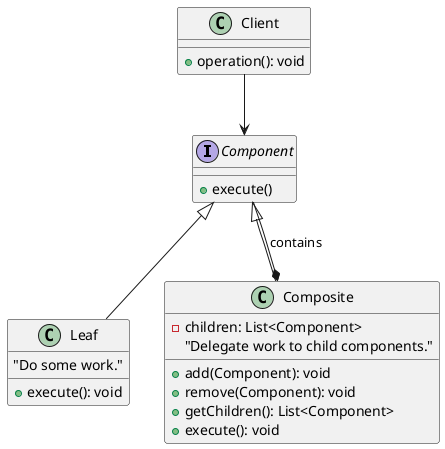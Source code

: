 @startuml
interface Component {
    + execute()
}

class Leaf {
    + execute(): void
    "Do some work."
}

class Composite {
    - children: List<Component>
    + add(Component): void
    + remove(Component): void
    + getChildren(): List<Component>
    + execute(): void
    "Delegate work to child components."
}

class Client {
    + operation(): void
}

Client --> Component
Component <|-- Leaf
Component <|-- Composite
Composite *-- Component : contains
@enduml
